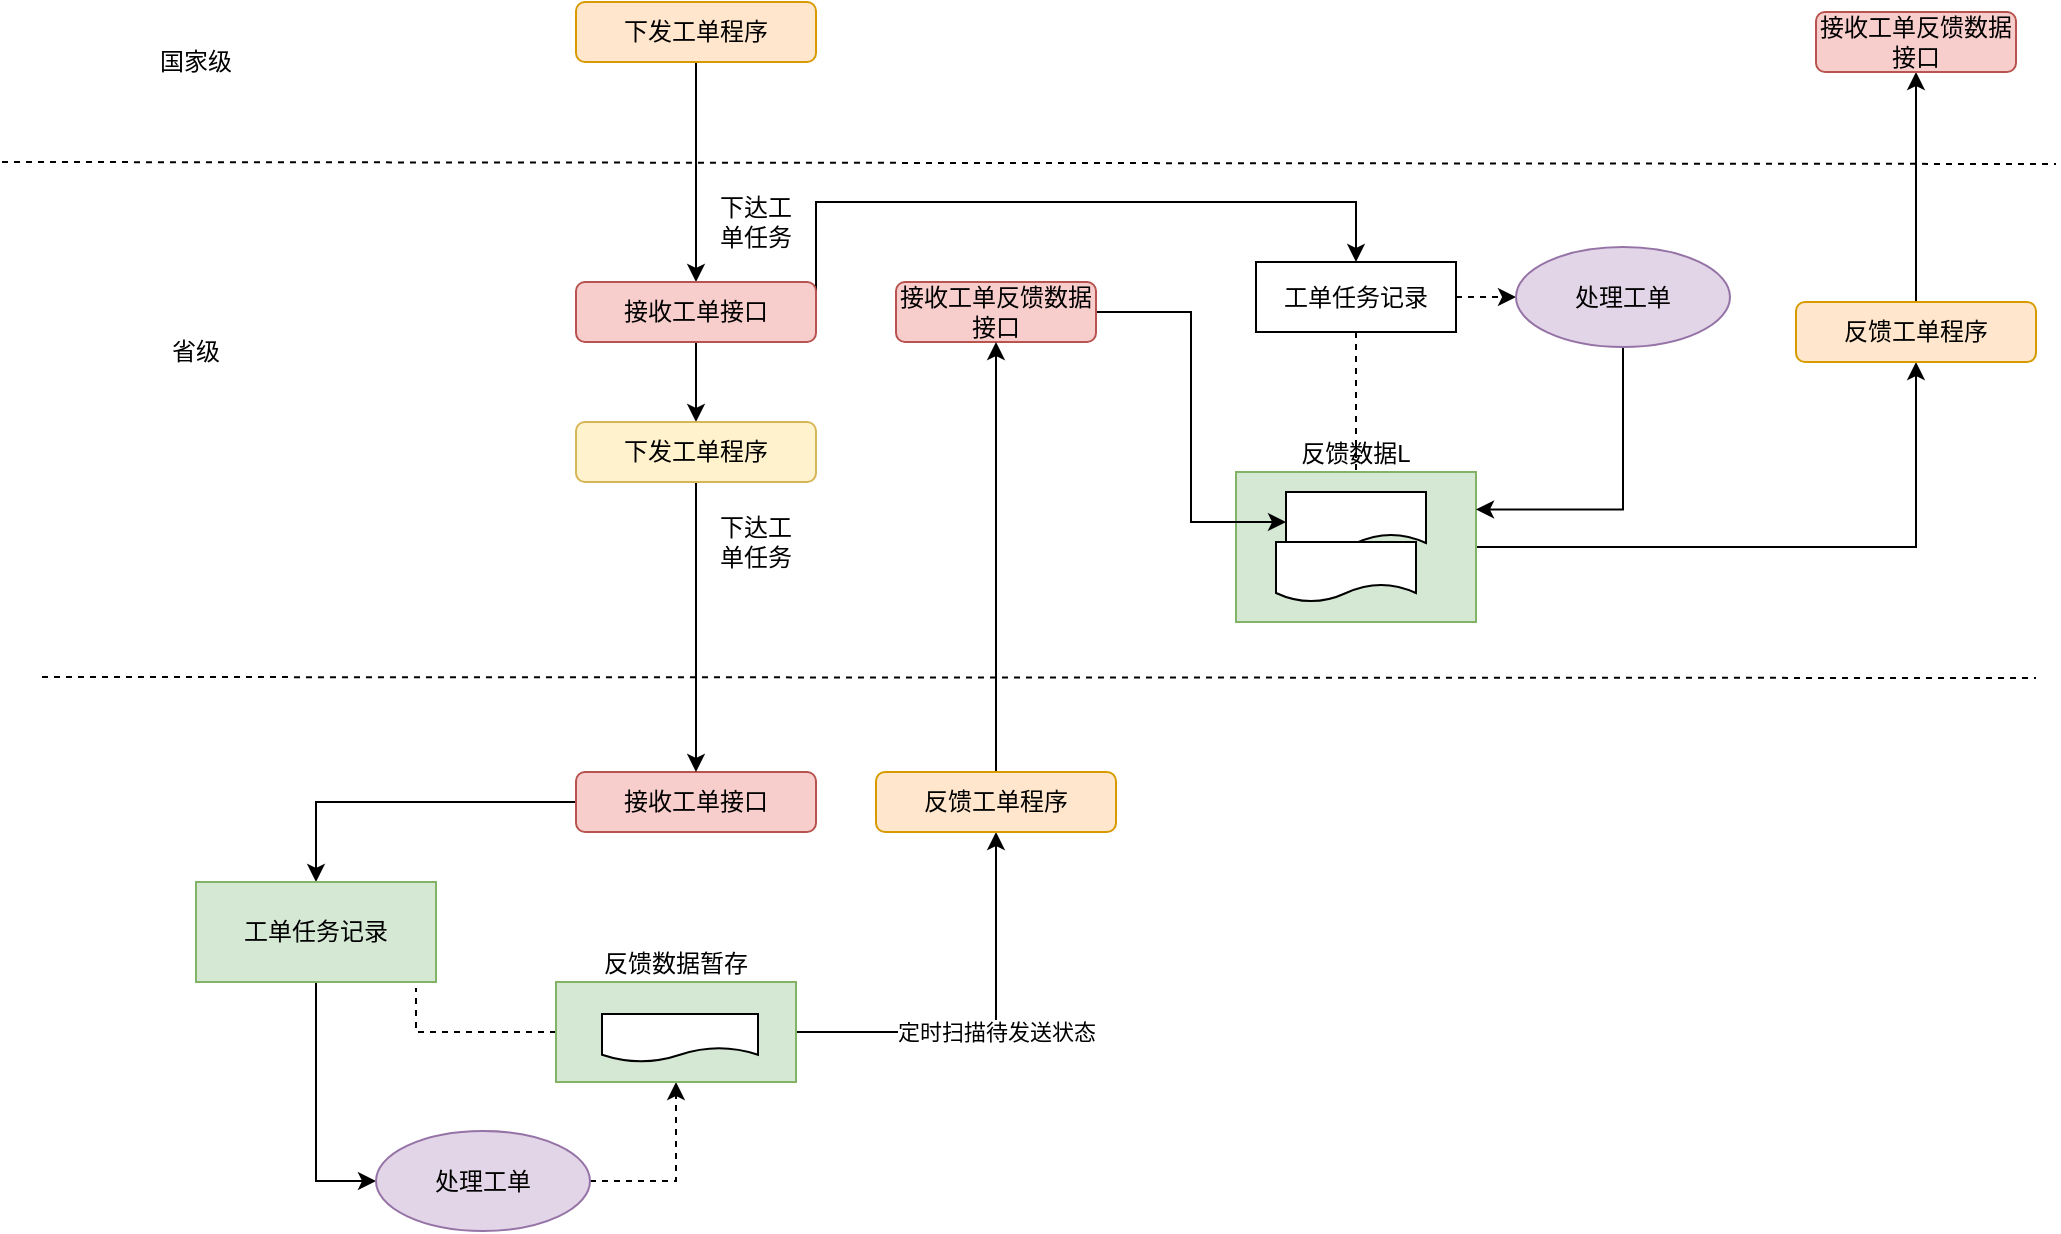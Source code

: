 <mxfile version="10.6.7" type="github"><diagram id="_waEKA7DMJrVCuxWliLW" name="Page-1"><mxGraphModel dx="1055" dy="552" grid="1" gridSize="10" guides="1" tooltips="1" connect="1" arrows="1" fold="1" page="1" pageScale="1" pageWidth="827" pageHeight="1169" math="0" shadow="0"><root><mxCell id="0"/><mxCell id="1" parent="0"/><mxCell id="vpsxU_H-DDj7Gxnpfu28-13" style="edgeStyle=orthogonalEdgeStyle;rounded=0;orthogonalLoop=1;jettySize=auto;html=1;exitX=1;exitY=0.5;exitDx=0;exitDy=0;entryX=0.5;entryY=1;entryDx=0;entryDy=0;" parent="1" source="vpsxU_H-DDj7Gxnpfu28-11" target="vpsxU_H-DDj7Gxnpfu28-10" edge="1"><mxGeometry relative="1" as="geometry"/></mxCell><mxCell id="vpsxU_H-DDj7Gxnpfu28-11" value="反馈数据L" style="rounded=0;whiteSpace=wrap;html=1;labelPosition=center;verticalLabelPosition=top;align=center;verticalAlign=bottom;fillColor=#d5e8d4;strokeColor=#82b366;" parent="1" vertex="1"><mxGeometry x="620" y="255" width="120" height="75" as="geometry"/></mxCell><mxCell id="vpsxU_H-DDj7Gxnpfu28-4" style="edgeStyle=orthogonalEdgeStyle;rounded=0;orthogonalLoop=1;jettySize=auto;html=1;exitX=0.5;exitY=1;exitDx=0;exitDy=0;" parent="1" source="vpsxU_H-DDj7Gxnpfu28-1" target="vpsxU_H-DDj7Gxnpfu28-2" edge="1"><mxGeometry relative="1" as="geometry"/></mxCell><mxCell id="vpsxU_H-DDj7Gxnpfu28-1" value="下发工单程序" style="rounded=1;whiteSpace=wrap;html=1;fillColor=#ffe6cc;strokeColor=#d79b00;" parent="1" vertex="1"><mxGeometry x="290" y="20" width="120" height="30" as="geometry"/></mxCell><mxCell id="vpsxU_H-DDj7Gxnpfu28-30" style="edgeStyle=orthogonalEdgeStyle;rounded=0;orthogonalLoop=1;jettySize=auto;html=1;exitX=0.5;exitY=1;exitDx=0;exitDy=0;entryX=0.5;entryY=0;entryDx=0;entryDy=0;" parent="1" source="vpsxU_H-DDj7Gxnpfu28-2" target="vpsxU_H-DDj7Gxnpfu28-29" edge="1"><mxGeometry relative="1" as="geometry"/></mxCell><mxCell id="vpsxU_H-DDj7Gxnpfu28-37" style="edgeStyle=orthogonalEdgeStyle;rounded=0;orthogonalLoop=1;jettySize=auto;html=1;exitX=1;exitY=0.5;exitDx=0;exitDy=0;" parent="1" source="vpsxU_H-DDj7Gxnpfu28-2" target="vpsxU_H-DDj7Gxnpfu28-18" edge="1"><mxGeometry relative="1" as="geometry"><Array as="points"><mxPoint x="410" y="120"/><mxPoint x="680" y="120"/></Array></mxGeometry></mxCell><mxCell id="vpsxU_H-DDj7Gxnpfu28-2" value="接收工单接口" style="rounded=1;whiteSpace=wrap;html=1;fillColor=#f8cecc;strokeColor=#b85450;" parent="1" vertex="1"><mxGeometry x="290" y="160" width="120" height="30" as="geometry"/></mxCell><mxCell id="vpsxU_H-DDj7Gxnpfu28-22" style="edgeStyle=orthogonalEdgeStyle;rounded=0;orthogonalLoop=1;jettySize=auto;html=1;exitX=0;exitY=0.5;exitDx=0;exitDy=0;entryX=0.5;entryY=0;entryDx=0;entryDy=0;" parent="1" source="vpsxU_H-DDj7Gxnpfu28-3" target="vpsxU_H-DDj7Gxnpfu28-20" edge="1"><mxGeometry relative="1" as="geometry"/></mxCell><mxCell id="vpsxU_H-DDj7Gxnpfu28-3" value="接收工单接口" style="rounded=1;whiteSpace=wrap;html=1;fillColor=#f8cecc;strokeColor=#b85450;" parent="1" vertex="1"><mxGeometry x="290" y="405" width="120" height="30" as="geometry"/></mxCell><mxCell id="vpsxU_H-DDj7Gxnpfu28-9" style="edgeStyle=orthogonalEdgeStyle;rounded=0;orthogonalLoop=1;jettySize=auto;html=1;exitX=1;exitY=0.5;exitDx=0;exitDy=0;entryX=0;entryY=0.5;entryDx=0;entryDy=0;" parent="1" source="vpsxU_H-DDj7Gxnpfu28-6" target="vpsxU_H-DDj7Gxnpfu28-8" edge="1"><mxGeometry relative="1" as="geometry"/></mxCell><mxCell id="vpsxU_H-DDj7Gxnpfu28-6" value="接收工单反馈数据接口" style="rounded=1;whiteSpace=wrap;html=1;fillColor=#f8cecc;strokeColor=#b85450;" parent="1" vertex="1"><mxGeometry x="450" y="160" width="100" height="30" as="geometry"/></mxCell><mxCell id="vpsxU_H-DDj7Gxnpfu28-8" value="" style="shape=document;whiteSpace=wrap;html=1;boundedLbl=1;" parent="1" vertex="1"><mxGeometry x="645" y="265" width="70" height="30" as="geometry"/></mxCell><mxCell id="vpsxU_H-DDj7Gxnpfu28-33" style="edgeStyle=orthogonalEdgeStyle;rounded=0;orthogonalLoop=1;jettySize=auto;html=1;exitX=0.5;exitY=0;exitDx=0;exitDy=0;" parent="1" source="vpsxU_H-DDj7Gxnpfu28-10" target="vpsxU_H-DDj7Gxnpfu28-32" edge="1"><mxGeometry relative="1" as="geometry"/></mxCell><mxCell id="vpsxU_H-DDj7Gxnpfu28-10" value="反馈工单程序" style="rounded=1;whiteSpace=wrap;html=1;fillColor=#ffe6cc;strokeColor=#d79b00;" parent="1" vertex="1"><mxGeometry x="900" y="170" width="120" height="30" as="geometry"/></mxCell><mxCell id="vpsxU_H-DDj7Gxnpfu28-12" value="" style="shape=document;whiteSpace=wrap;html=1;boundedLbl=1;" parent="1" vertex="1"><mxGeometry x="640" y="290" width="70" height="30" as="geometry"/></mxCell><mxCell id="vpsxU_H-DDj7Gxnpfu28-14" value="下达工单任务" style="text;html=1;strokeColor=none;fillColor=none;align=center;verticalAlign=middle;whiteSpace=wrap;rounded=0;" parent="1" vertex="1"><mxGeometry x="360" y="120" width="40" height="20" as="geometry"/></mxCell><mxCell id="vpsxU_H-DDj7Gxnpfu28-15" value="下达工单任务" style="text;html=1;strokeColor=none;fillColor=none;align=center;verticalAlign=middle;whiteSpace=wrap;rounded=0;" parent="1" vertex="1"><mxGeometry x="360" y="280" width="40" height="20" as="geometry"/></mxCell><mxCell id="vpsxU_H-DDj7Gxnpfu28-39" style="edgeStyle=orthogonalEdgeStyle;rounded=0;orthogonalLoop=1;jettySize=auto;html=1;exitX=0.5;exitY=1;exitDx=0;exitDy=0;entryX=0.5;entryY=0;entryDx=0;entryDy=0;endArrow=none;endFill=0;dashed=1;" parent="1" source="vpsxU_H-DDj7Gxnpfu28-18" target="vpsxU_H-DDj7Gxnpfu28-11" edge="1"><mxGeometry relative="1" as="geometry"/></mxCell><mxCell id="vpsxU_H-DDj7Gxnpfu28-48" style="edgeStyle=orthogonalEdgeStyle;rounded=0;orthogonalLoop=1;jettySize=auto;html=1;exitX=1;exitY=0.5;exitDx=0;exitDy=0;entryX=0;entryY=0.5;entryDx=0;entryDy=0;dashed=1;endArrow=classic;endFill=1;" parent="1" source="vpsxU_H-DDj7Gxnpfu28-18" target="vpsxU_H-DDj7Gxnpfu28-47" edge="1"><mxGeometry relative="1" as="geometry"/></mxCell><mxCell id="vpsxU_H-DDj7Gxnpfu28-18" value="工单任务记录" style="rounded=0;whiteSpace=wrap;html=1;" parent="1" vertex="1"><mxGeometry x="630" y="150" width="100" height="35" as="geometry"/></mxCell><mxCell id="vpsxU_H-DDj7Gxnpfu28-23" style="edgeStyle=orthogonalEdgeStyle;rounded=0;orthogonalLoop=1;jettySize=auto;html=1;exitX=0.5;exitY=1;exitDx=0;exitDy=0;entryX=0;entryY=0.5;entryDx=0;entryDy=0;" parent="1" source="vpsxU_H-DDj7Gxnpfu28-20" target="vpsxU_H-DDj7Gxnpfu28-21" edge="1"><mxGeometry relative="1" as="geometry"/></mxCell><mxCell id="vpsxU_H-DDj7Gxnpfu28-27" value="定时扫描待发送状态" style="edgeStyle=orthogonalEdgeStyle;rounded=0;orthogonalLoop=1;jettySize=auto;html=1;exitX=1;exitY=0.5;exitDx=0;exitDy=0;entryX=0.5;entryY=1;entryDx=0;entryDy=0;" parent="1" source="vpsxU_H-DDj7Gxnpfu28-40" target="vpsxU_H-DDj7Gxnpfu28-24" edge="1"><mxGeometry relative="1" as="geometry"/></mxCell><mxCell id="vpsxU_H-DDj7Gxnpfu28-20" value="工单任务记录" style="rounded=0;whiteSpace=wrap;html=1;fillColor=#d5e8d4;strokeColor=#82b366;" parent="1" vertex="1"><mxGeometry x="100" y="460" width="120" height="50" as="geometry"/></mxCell><mxCell id="vpsxU_H-DDj7Gxnpfu28-46" style="edgeStyle=orthogonalEdgeStyle;rounded=0;orthogonalLoop=1;jettySize=auto;html=1;exitX=1;exitY=0.5;exitDx=0;exitDy=0;entryX=0.5;entryY=1;entryDx=0;entryDy=0;dashed=1;endArrow=classic;endFill=1;" parent="1" source="vpsxU_H-DDj7Gxnpfu28-21" target="vpsxU_H-DDj7Gxnpfu28-40" edge="1"><mxGeometry relative="1" as="geometry"/></mxCell><mxCell id="vpsxU_H-DDj7Gxnpfu28-21" value="处理工单" style="ellipse;whiteSpace=wrap;html=1;fillColor=#e1d5e7;strokeColor=#9673a6;" parent="1" vertex="1"><mxGeometry x="190" y="584.5" width="107" height="50" as="geometry"/></mxCell><mxCell id="vpsxU_H-DDj7Gxnpfu28-26" style="edgeStyle=orthogonalEdgeStyle;rounded=0;orthogonalLoop=1;jettySize=auto;html=1;exitX=0.5;exitY=0;exitDx=0;exitDy=0;entryX=0.5;entryY=1;entryDx=0;entryDy=0;" parent="1" source="vpsxU_H-DDj7Gxnpfu28-24" target="vpsxU_H-DDj7Gxnpfu28-6" edge="1"><mxGeometry relative="1" as="geometry"/></mxCell><mxCell id="vpsxU_H-DDj7Gxnpfu28-24" value="反馈工单程序" style="rounded=1;whiteSpace=wrap;html=1;fillColor=#ffe6cc;strokeColor=#d79b00;" parent="1" vertex="1"><mxGeometry x="440" y="405" width="120" height="30" as="geometry"/></mxCell><mxCell id="vpsxU_H-DDj7Gxnpfu28-31" style="edgeStyle=orthogonalEdgeStyle;rounded=0;orthogonalLoop=1;jettySize=auto;html=1;exitX=0.5;exitY=1;exitDx=0;exitDy=0;" parent="1" source="vpsxU_H-DDj7Gxnpfu28-29" target="vpsxU_H-DDj7Gxnpfu28-3" edge="1"><mxGeometry relative="1" as="geometry"/></mxCell><mxCell id="vpsxU_H-DDj7Gxnpfu28-29" value="下发工单程序" style="rounded=1;whiteSpace=wrap;html=1;fillColor=#fff2cc;strokeColor=#d6b656;" parent="1" vertex="1"><mxGeometry x="290" y="230" width="120" height="30" as="geometry"/></mxCell><mxCell id="vpsxU_H-DDj7Gxnpfu28-32" value="接收工单反馈数据接口" style="rounded=1;whiteSpace=wrap;html=1;fillColor=#f8cecc;strokeColor=#b85450;" parent="1" vertex="1"><mxGeometry x="910" y="25" width="100" height="30" as="geometry"/></mxCell><mxCell id="vpsxU_H-DDj7Gxnpfu28-35" value="" style="endArrow=none;dashed=1;html=1;" parent="1" edge="1"><mxGeometry width="50" height="50" relative="1" as="geometry"><mxPoint x="23" y="357.5" as="sourcePoint"/><mxPoint x="1020" y="358" as="targetPoint"/></mxGeometry></mxCell><mxCell id="vpsxU_H-DDj7Gxnpfu28-36" value="" style="endArrow=none;dashed=1;html=1;" parent="1" edge="1"><mxGeometry width="50" height="50" relative="1" as="geometry"><mxPoint x="3" y="100" as="sourcePoint"/><mxPoint x="1030" y="101" as="targetPoint"/></mxGeometry></mxCell><mxCell id="vpsxU_H-DDj7Gxnpfu28-45" style="edgeStyle=orthogonalEdgeStyle;rounded=0;orthogonalLoop=1;jettySize=auto;html=1;exitX=0;exitY=0.5;exitDx=0;exitDy=0;endArrow=none;endFill=0;dashed=1;" parent="1" source="vpsxU_H-DDj7Gxnpfu28-40" edge="1"><mxGeometry relative="1" as="geometry"><mxPoint x="210" y="513" as="targetPoint"/><Array as="points"><mxPoint x="210" y="535"/></Array></mxGeometry></mxCell><mxCell id="vpsxU_H-DDj7Gxnpfu28-40" value="反馈数据暂存" style="rounded=0;whiteSpace=wrap;html=1;labelPosition=center;verticalLabelPosition=top;align=center;verticalAlign=bottom;fillColor=#d5e8d4;strokeColor=#82b366;" parent="1" vertex="1"><mxGeometry x="280" y="510" width="120" height="50" as="geometry"/></mxCell><mxCell id="vpsxU_H-DDj7Gxnpfu28-43" value="" style="shape=document;whiteSpace=wrap;html=1;boundedLbl=1;" parent="1" vertex="1"><mxGeometry x="303" y="526" width="78" height="24" as="geometry"/></mxCell><mxCell id="vpsxU_H-DDj7Gxnpfu28-49" style="edgeStyle=orthogonalEdgeStyle;rounded=0;orthogonalLoop=1;jettySize=auto;html=1;exitX=0.5;exitY=1;exitDx=0;exitDy=0;entryX=1;entryY=0.25;entryDx=0;entryDy=0;endArrow=classic;endFill=1;" parent="1" source="vpsxU_H-DDj7Gxnpfu28-47" target="vpsxU_H-DDj7Gxnpfu28-11" edge="1"><mxGeometry relative="1" as="geometry"/></mxCell><mxCell id="vpsxU_H-DDj7Gxnpfu28-47" value="处理工单" style="ellipse;whiteSpace=wrap;html=1;fillColor=#e1d5e7;strokeColor=#9673a6;" parent="1" vertex="1"><mxGeometry x="760" y="142.5" width="107" height="50" as="geometry"/></mxCell><mxCell id="XMd26_YC1vWQoLWniT9r-1" value="国家级" style="text;html=1;strokeColor=none;fillColor=none;align=center;verticalAlign=middle;whiteSpace=wrap;rounded=0;" vertex="1" parent="1"><mxGeometry x="80" y="40" width="40" height="20" as="geometry"/></mxCell><mxCell id="XMd26_YC1vWQoLWniT9r-4" value="省级" style="text;html=1;strokeColor=none;fillColor=none;align=center;verticalAlign=middle;whiteSpace=wrap;rounded=0;" vertex="1" parent="1"><mxGeometry x="80" y="185" width="40" height="20" as="geometry"/></mxCell></root></mxGraphModel></diagram></mxfile>